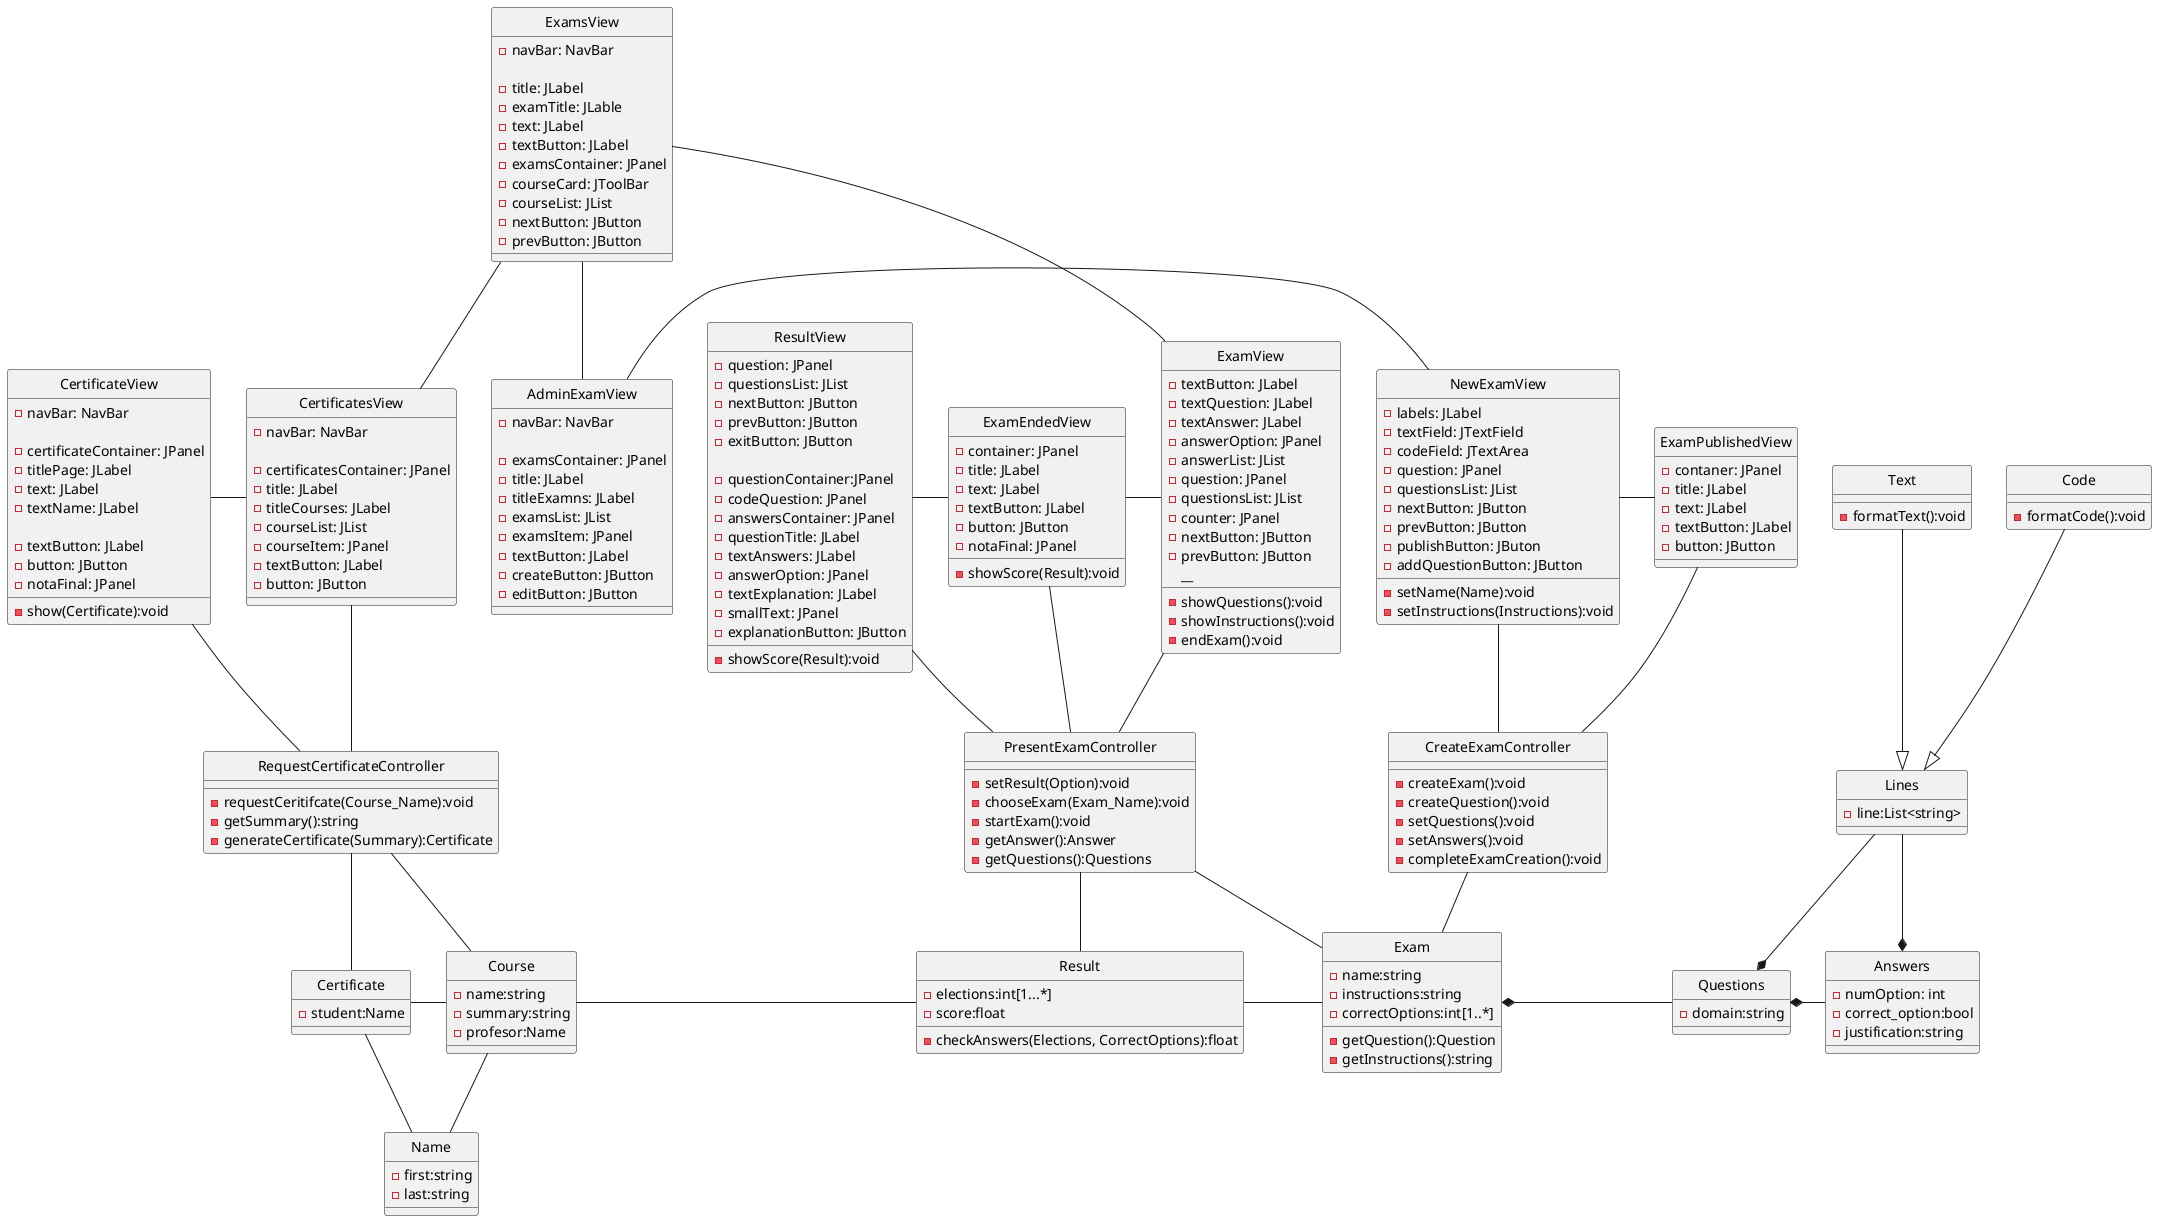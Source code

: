 @startuml Design-ClassDiagram
skinparam style strictuml



' Views
class ExamsView { /' MisExamenes'/
    -navBar: NavBar
    
    -title: JLabel
    -examTitle: JLable
    -text: JLabel
    -textButton: JLabel
    -examsContainer: JPanel
    -courseCard: JToolBar
    -courseList: JList
    -nextButton: JButton
    -prevButton: JButton
__
}
class ExamView { /' Examen'/
    -textButton: JLabel
    -textQuestion: JLabel
    -textAnswer: JLabel
    -answerOption: JPanel
    -answerList: JList
    -question: JPanel
    -questionsList: JList
    -counter: JPanel
    -nextButton: JButton
    -prevButton: JButton
__  
    -showQuestions():void
    -showInstructions():void
    -endExam():void
}
class ExamEndedView{ /' ExamenFinalizado'/
    -container: JPanel
    -title: JLabel
    -text: JLabel
    -textButton: JLabel
    -button: JButton
    -notaFinal: JPanel
__
-showScore(Result):void
}
class CertificatesView{ /' SolicitarCertificado'/
    -navBar: NavBar

    -certificatesContainer: JPanel
    -title: JLabel
    -titleCourses: JLabel
    -courseList: JList
    -courseItem: JPanel
    -textButton: JLabel
    -button: JButton
__
}
class CertificateView{ /' Certificado'/
    -navBar: NavBar
    
    -certificateContainer: JPanel
    -titlePage: JLabel
    -text: JLabel
    -textName: JLabel
    
    -textButton: JLabel
    -button: JButton
    -notaFinal: JPanel
__
    -show(Certificate):void
}
class ResultView{ /' Respuesta 1 y 2'/
    -question: JPanel
    -questionsList: JList
    -nextButton: JButton
    -prevButton: JButton
    -exitButton: JButton
    
    -questionContainer:JPanel
    -codeQuestion: JPanel
    -answersContainer: JPanel
    -questionTitle: JLabel
    -textAnswers: JLabel
    -answerOption: JPanel
    -textExplanation: JLabel
    -smallText: JPanel
    -explanationButton: JButton
__
    -showScore(Result):void
}

class NewExamView { /' CrearExamen'/
    -labels: JLabel
    -textField: JTextField
    -codeField: JTextArea
    -question: JPanel
    -questionsList: JList
    -nextButton: JButton
    -prevButton: JButton
    -publishButton: JButon
    -addQuestionButton: JButton
__
    -setName(Name):void
    -setInstructions(Instructions):void
}

class ExamPublishedView{ /' ExamenCreado'/
    -contaner: JPanel
    -title: JLabel
    -text: JLabel
    -textButton: JLabel
    -button: JButton
__
}
class AdminExamView{ /' AdministradorExamenes'/
    -navBar: NavBar

    -examsContainer: JPanel
    -title: JLabel
    -titleExamns: JLabel
    -examsList: JList
    -examsItem: JPanel
    -textButton: JLabel
    -createButton: JButton
    -editButton: JButton
}


' Controllers
class CreateExamController{
__
    -createExam():void
    -createQuestion():void
    -setQuestions():void
    -setAnswers():void
    -completeExamCreation():void
}

class PresentExamController {
__
    -setResult(Option):void
    -chooseExam(Exam_Name):void
    -startExam():void
    -getAnswer():Answer
    -getQuestions():Questions
}

class RequestCertificateController {
__
    -requestCeritifcate(Course_Name):void
    -getSummary():string
    -generateCertificate(Summary):Certificate
}

' Models
class Questions{
    -domain:string
}
class Answers {
    -numOption: int
    -correct_option:bool
    -justification:string
}
class Exam {
    -name:string
    -instructions:string
    -correctOptions:int[1..*]
__
    -getQuestion():Question
    -getInstructions():string
}
class Result {
    -elections:int[1...*]
    -score:float
__
    -checkAnswers(Elections, CorrectOptions):float
}

class Certificate {
    -student:Name
}

class Name {
    -first:string
    -last:string
}

class Course{
    -name:string
    -summary:string
    -profesor:Name
}

class Lines {
    -line:List<string>
}

class Text {
    -formatText():void
}

class Code {
    -formatCode():void
}

CreateExamController -u- NewExamView
CreateExamController -u- ExamPublishedView

RequestCertificateController -u- CertificatesView
RequestCertificateController -u- CertificateView

PresentExamController -u- ExamView
PresentExamController -u- ResultView
PresentExamController -u- ExamEndedView

CreateExamController -- Exam
PresentExamController -- Exam
PresentExamController -- Result

RequestCertificateController -- Certificate

RequestCertificateController -- Course


ExamsView -- AdminExamView
ExamsView -- CertificatesView
ExamsView -- ExamView
NewExamView -r- ExamPublishedView
AdminExamView -r- NewExamView

ExamEndedView -l- ResultView
ExamView -l- ExamEndedView

CertificatesView -l- CertificateView

Questions *-r- Answers
Exam *-r- Questions

Lines <|-u- Code
Lines <|-u- Text

Lines --* Answers
Lines --* Questions

Exam -l- Result
Result -l- Course
Course -l- Certificate
Name -u- Certificate
Name -u- Course
@enduml